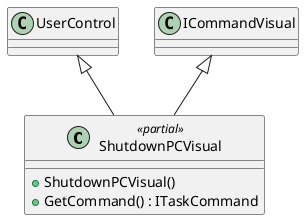 @startuml
class ShutdownPCVisual <<partial>> {
    + ShutdownPCVisual()
    + GetCommand() : ITaskCommand
}
UserControl <|-- ShutdownPCVisual
ICommandVisual <|-- ShutdownPCVisual
@enduml
